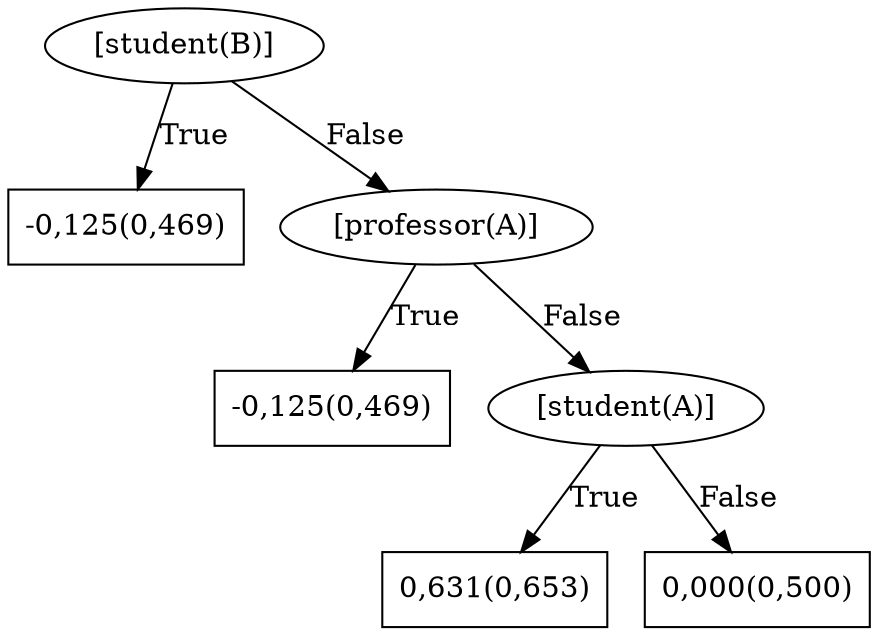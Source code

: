 digraph G{ 
1[label = "[student(B)]"];
1 -> 2[label="True"];
1 -> 3[label="False"];
2[shape = box,label = "-0,125(0,469)"];
3[label = "[professor(A)]"];
3 -> 4[label="True"];
3 -> 5[label="False"];
4[shape = box,label = "-0,125(0,469)"];
5[label = "[student(A)]"];
5 -> 6[label="True"];
5 -> 7[label="False"];
6[shape = box,label = "0,631(0,653)"];
7[shape = box,label = "0,000(0,500)"];
}
